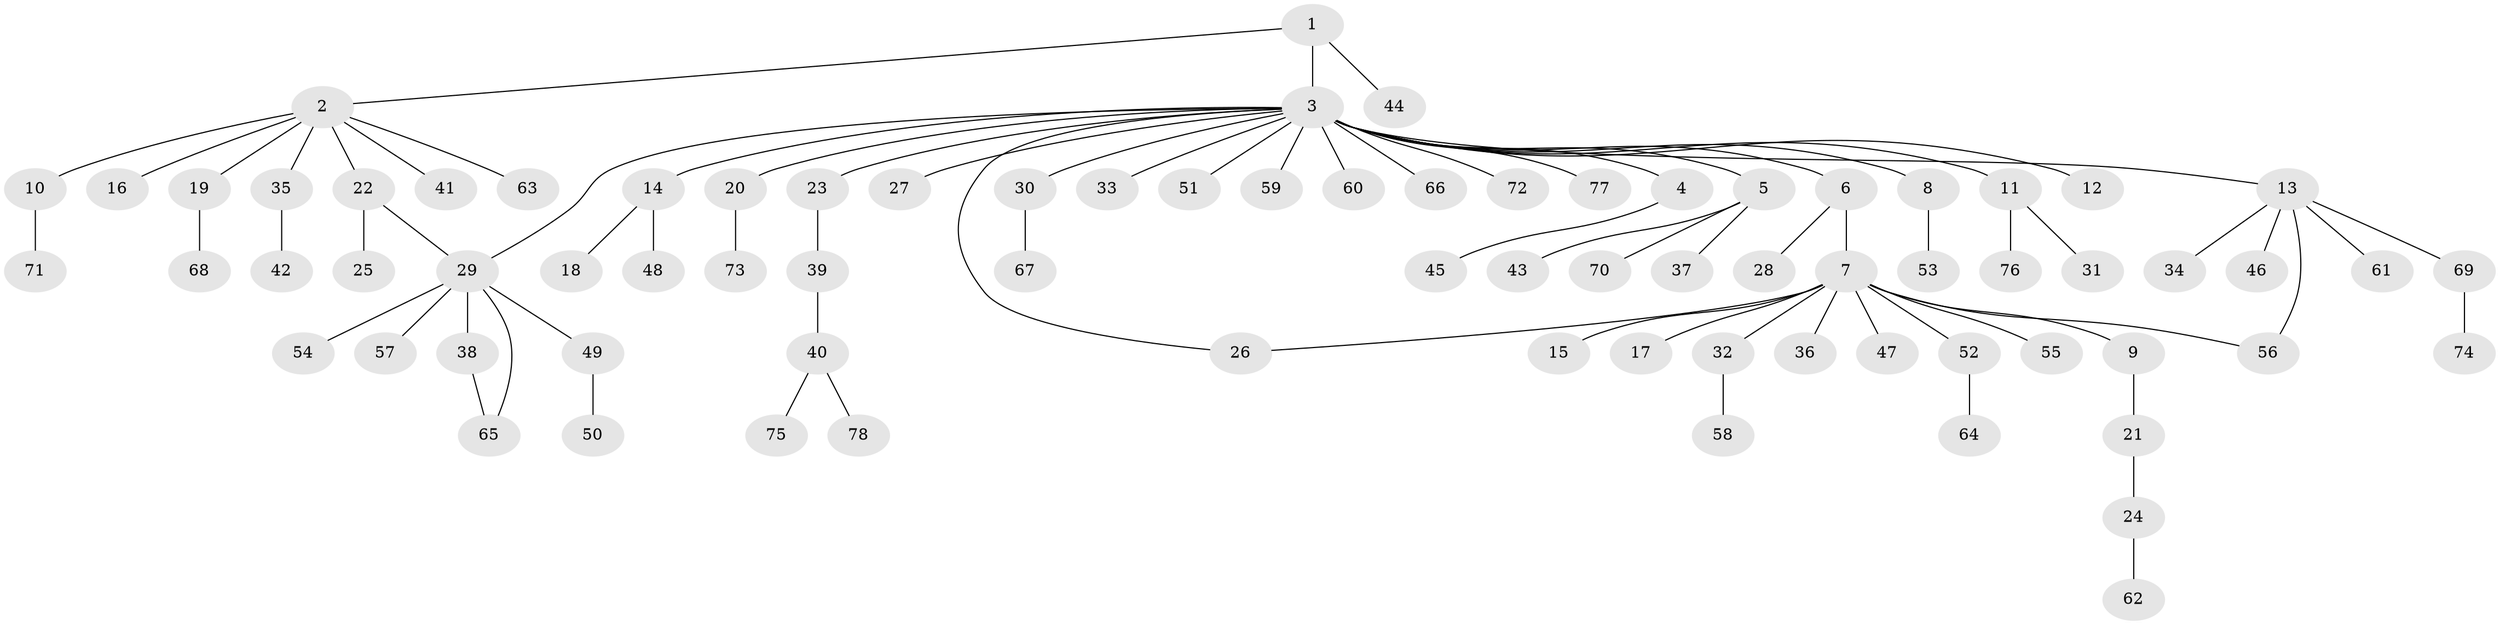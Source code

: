 // Generated by graph-tools (version 1.1) at 2025/35/03/09/25 02:35:43]
// undirected, 78 vertices, 81 edges
graph export_dot {
graph [start="1"]
  node [color=gray90,style=filled];
  1;
  2;
  3;
  4;
  5;
  6;
  7;
  8;
  9;
  10;
  11;
  12;
  13;
  14;
  15;
  16;
  17;
  18;
  19;
  20;
  21;
  22;
  23;
  24;
  25;
  26;
  27;
  28;
  29;
  30;
  31;
  32;
  33;
  34;
  35;
  36;
  37;
  38;
  39;
  40;
  41;
  42;
  43;
  44;
  45;
  46;
  47;
  48;
  49;
  50;
  51;
  52;
  53;
  54;
  55;
  56;
  57;
  58;
  59;
  60;
  61;
  62;
  63;
  64;
  65;
  66;
  67;
  68;
  69;
  70;
  71;
  72;
  73;
  74;
  75;
  76;
  77;
  78;
  1 -- 2;
  1 -- 3;
  1 -- 44;
  2 -- 10;
  2 -- 16;
  2 -- 19;
  2 -- 22;
  2 -- 35;
  2 -- 41;
  2 -- 63;
  3 -- 4;
  3 -- 5;
  3 -- 6;
  3 -- 8;
  3 -- 11;
  3 -- 12;
  3 -- 13;
  3 -- 14;
  3 -- 20;
  3 -- 23;
  3 -- 26;
  3 -- 27;
  3 -- 29;
  3 -- 30;
  3 -- 33;
  3 -- 51;
  3 -- 59;
  3 -- 60;
  3 -- 66;
  3 -- 72;
  3 -- 77;
  4 -- 45;
  5 -- 37;
  5 -- 43;
  5 -- 70;
  6 -- 7;
  6 -- 28;
  7 -- 9;
  7 -- 15;
  7 -- 17;
  7 -- 26;
  7 -- 32;
  7 -- 36;
  7 -- 47;
  7 -- 52;
  7 -- 55;
  7 -- 56;
  8 -- 53;
  9 -- 21;
  10 -- 71;
  11 -- 31;
  11 -- 76;
  13 -- 34;
  13 -- 46;
  13 -- 56;
  13 -- 61;
  13 -- 69;
  14 -- 18;
  14 -- 48;
  19 -- 68;
  20 -- 73;
  21 -- 24;
  22 -- 25;
  22 -- 29;
  23 -- 39;
  24 -- 62;
  29 -- 38;
  29 -- 49;
  29 -- 54;
  29 -- 57;
  29 -- 65;
  30 -- 67;
  32 -- 58;
  35 -- 42;
  38 -- 65;
  39 -- 40;
  40 -- 75;
  40 -- 78;
  49 -- 50;
  52 -- 64;
  69 -- 74;
}
